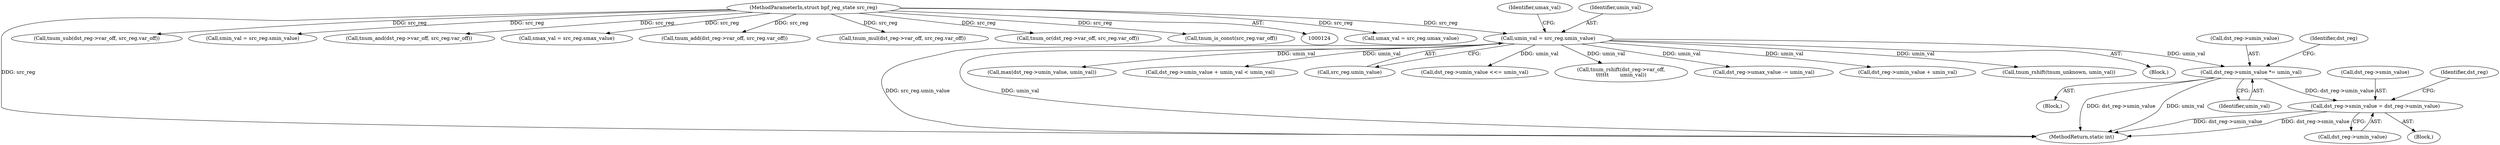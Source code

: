 digraph "0_linux_468f6eafa6c44cb2c5d8aad35e12f06c240a812a@pointer" {
"1000403" [label="(Call,dst_reg->umin_value *= umin_val)"];
"1000170" [label="(Call,umin_val = src_reg.umin_value)"];
"1000128" [label="(MethodParameterIn,struct bpf_reg_state src_reg)"];
"1000432" [label="(Call,dst_reg->smin_value = dst_reg->umin_value)"];
"1000404" [label="(Call,dst_reg->umin_value)"];
"1000175" [label="(Call,umax_val = src_reg.umax_value)"];
"1000738" [label="(Call,tnum_rshift(tnum_unknown, umin_val))"];
"1000436" [label="(Call,dst_reg->umin_value)"];
"1000170" [label="(Call,umin_val = src_reg.umin_value)"];
"1000129" [label="(Block,)"];
"1000176" [label="(Identifier,umax_val)"];
"1000172" [label="(Call,src_reg.umin_value)"];
"1000783" [label="(MethodReturn,static int)"];
"1000571" [label="(Call,max(dst_reg->umin_value, umin_val))"];
"1000233" [label="(Call,dst_reg->umin_value + umin_val < umin_val)"];
"1000351" [label="(Call,tnum_sub(dst_reg->var_off, src_reg.var_off))"];
"1000160" [label="(Call,smin_val = src_reg.smin_value)"];
"1000471" [label="(Call,tnum_and(dst_reg->var_off, src_reg.var_off))"];
"1000165" [label="(Call,smax_val = src_reg.smax_value)"];
"1000274" [label="(Call,tnum_add(dst_reg->var_off, src_reg.var_off))"];
"1000646" [label="(Call,dst_reg->umin_value <<= umin_val)"];
"1000728" [label="(Call,tnum_rshift(dst_reg->var_off,\n\t\t\t\t\t\t       umin_val))"];
"1000407" [label="(Identifier,umin_val)"];
"1000342" [label="(Call,dst_reg->umax_value -= umin_val)"];
"1000431" [label="(Block,)"];
"1000364" [label="(Call,tnum_mul(dst_reg->var_off, src_reg.var_off))"];
"1000128" [label="(MethodParameterIn,struct bpf_reg_state src_reg)"];
"1000433" [label="(Call,dst_reg->smin_value)"];
"1000560" [label="(Call,tnum_or(dst_reg->var_off, src_reg.var_off))"];
"1000234" [label="(Call,dst_reg->umin_value + umin_val)"];
"1000403" [label="(Call,dst_reg->umin_value *= umin_val)"];
"1000410" [label="(Identifier,dst_reg)"];
"1000171" [label="(Identifier,umin_val)"];
"1000432" [label="(Call,dst_reg->smin_value = dst_reg->umin_value)"];
"1000182" [label="(Call,tnum_is_const(src_reg.var_off))"];
"1000194" [label="(Block,)"];
"1000441" [label="(Identifier,dst_reg)"];
"1000403" -> "1000194"  [label="AST: "];
"1000403" -> "1000407"  [label="CFG: "];
"1000404" -> "1000403"  [label="AST: "];
"1000407" -> "1000403"  [label="AST: "];
"1000410" -> "1000403"  [label="CFG: "];
"1000403" -> "1000783"  [label="DDG: dst_reg->umin_value"];
"1000403" -> "1000783"  [label="DDG: umin_val"];
"1000170" -> "1000403"  [label="DDG: umin_val"];
"1000403" -> "1000432"  [label="DDG: dst_reg->umin_value"];
"1000170" -> "1000129"  [label="AST: "];
"1000170" -> "1000172"  [label="CFG: "];
"1000171" -> "1000170"  [label="AST: "];
"1000172" -> "1000170"  [label="AST: "];
"1000176" -> "1000170"  [label="CFG: "];
"1000170" -> "1000783"  [label="DDG: src_reg.umin_value"];
"1000170" -> "1000783"  [label="DDG: umin_val"];
"1000128" -> "1000170"  [label="DDG: src_reg"];
"1000170" -> "1000233"  [label="DDG: umin_val"];
"1000170" -> "1000234"  [label="DDG: umin_val"];
"1000170" -> "1000342"  [label="DDG: umin_val"];
"1000170" -> "1000571"  [label="DDG: umin_val"];
"1000170" -> "1000646"  [label="DDG: umin_val"];
"1000170" -> "1000728"  [label="DDG: umin_val"];
"1000170" -> "1000738"  [label="DDG: umin_val"];
"1000128" -> "1000124"  [label="AST: "];
"1000128" -> "1000783"  [label="DDG: src_reg"];
"1000128" -> "1000160"  [label="DDG: src_reg"];
"1000128" -> "1000165"  [label="DDG: src_reg"];
"1000128" -> "1000175"  [label="DDG: src_reg"];
"1000128" -> "1000182"  [label="DDG: src_reg"];
"1000128" -> "1000274"  [label="DDG: src_reg"];
"1000128" -> "1000351"  [label="DDG: src_reg"];
"1000128" -> "1000364"  [label="DDG: src_reg"];
"1000128" -> "1000471"  [label="DDG: src_reg"];
"1000128" -> "1000560"  [label="DDG: src_reg"];
"1000432" -> "1000431"  [label="AST: "];
"1000432" -> "1000436"  [label="CFG: "];
"1000433" -> "1000432"  [label="AST: "];
"1000436" -> "1000432"  [label="AST: "];
"1000441" -> "1000432"  [label="CFG: "];
"1000432" -> "1000783"  [label="DDG: dst_reg->umin_value"];
"1000432" -> "1000783"  [label="DDG: dst_reg->smin_value"];
}
